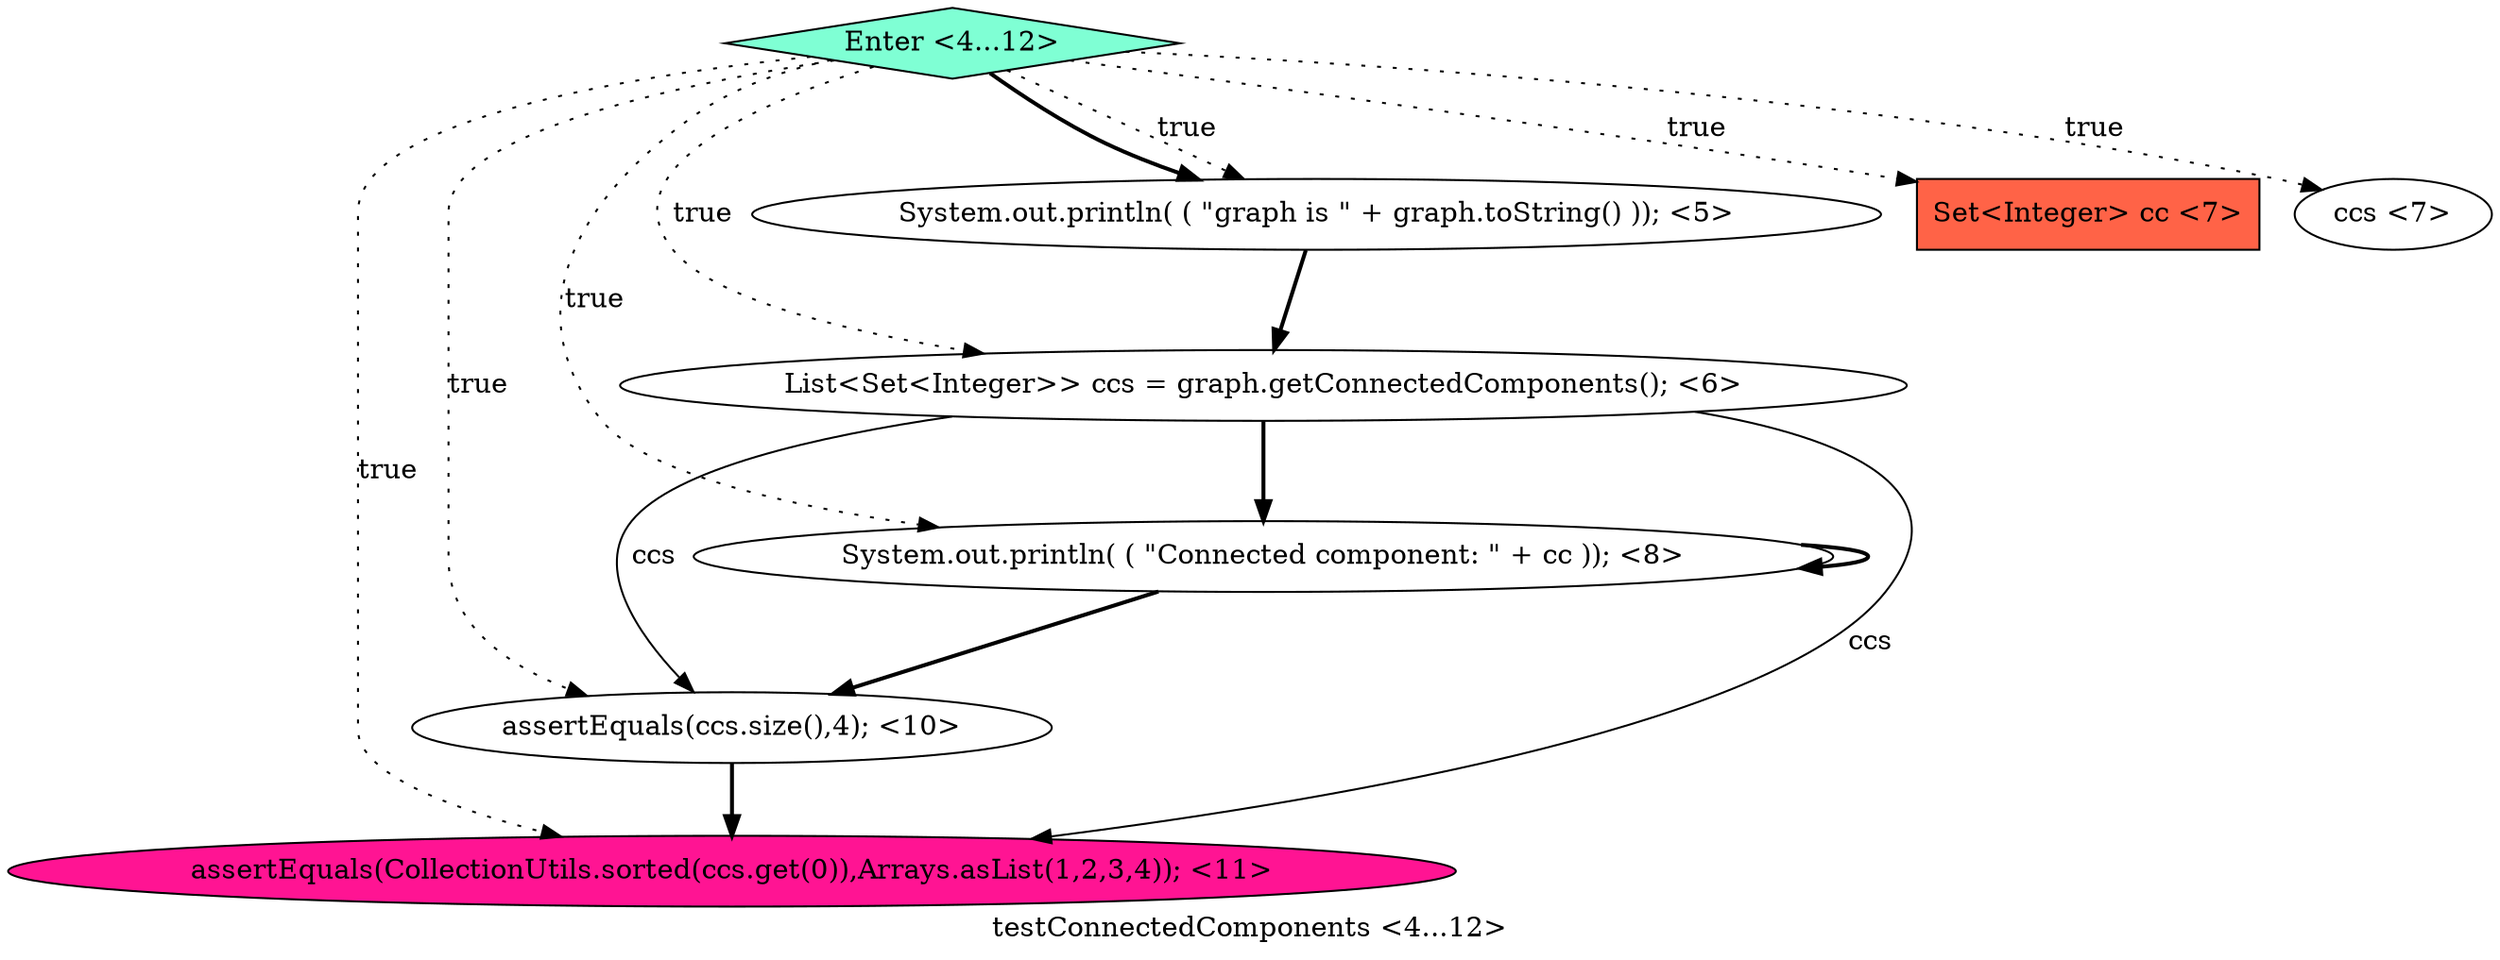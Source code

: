 digraph PDG {
label = "testConnectedComponents <4...12>";
0.4 [style = filled, label = "System.out.println( ( \"Connected component: \" + cc )); <8>", fillcolor = white, shape = ellipse];
0.6 [style = filled, label = "assertEquals(CollectionUtils.sorted(ccs.get(0)),Arrays.asList(1,2,3,4)); <11>", fillcolor = deeppink, shape = ellipse];
0.7 [style = filled, label = "Enter <4...12>", fillcolor = aquamarine, shape = diamond];
0.5 [style = filled, label = "assertEquals(ccs.size(),4); <10>", fillcolor = white, shape = ellipse];
0.0 [style = filled, label = "System.out.println( ( \"graph is \" + graph.toString() )); <5>", fillcolor = white, shape = ellipse];
0.2 [style = filled, label = "Set<Integer> cc <7>", fillcolor = tomato, shape = box];
0.3 [style = filled, label = "ccs <7>", fillcolor = white, shape = ellipse];
0.1 [style = filled, label = "List<Set<Integer>> ccs = graph.getConnectedComponents(); <6>", fillcolor = white, shape = ellipse];
0.0 -> 0.1 [style = bold, label=""];
0.1 -> 0.4 [style = bold, label=""];
0.1 -> 0.5 [style = solid, label="ccs"];
0.1 -> 0.6 [style = solid, label="ccs"];
0.4 -> 0.4 [style = bold, label=""];
0.4 -> 0.5 [style = bold, label=""];
0.5 -> 0.6 [style = bold, label=""];
0.7 -> 0.0 [style = dotted, label="true"];
0.7 -> 0.0 [style = bold, label=""];
0.7 -> 0.1 [style = dotted, label="true"];
0.7 -> 0.2 [style = dotted, label="true"];
0.7 -> 0.3 [style = dotted, label="true"];
0.7 -> 0.4 [style = dotted, label="true"];
0.7 -> 0.5 [style = dotted, label="true"];
0.7 -> 0.6 [style = dotted, label="true"];
}
